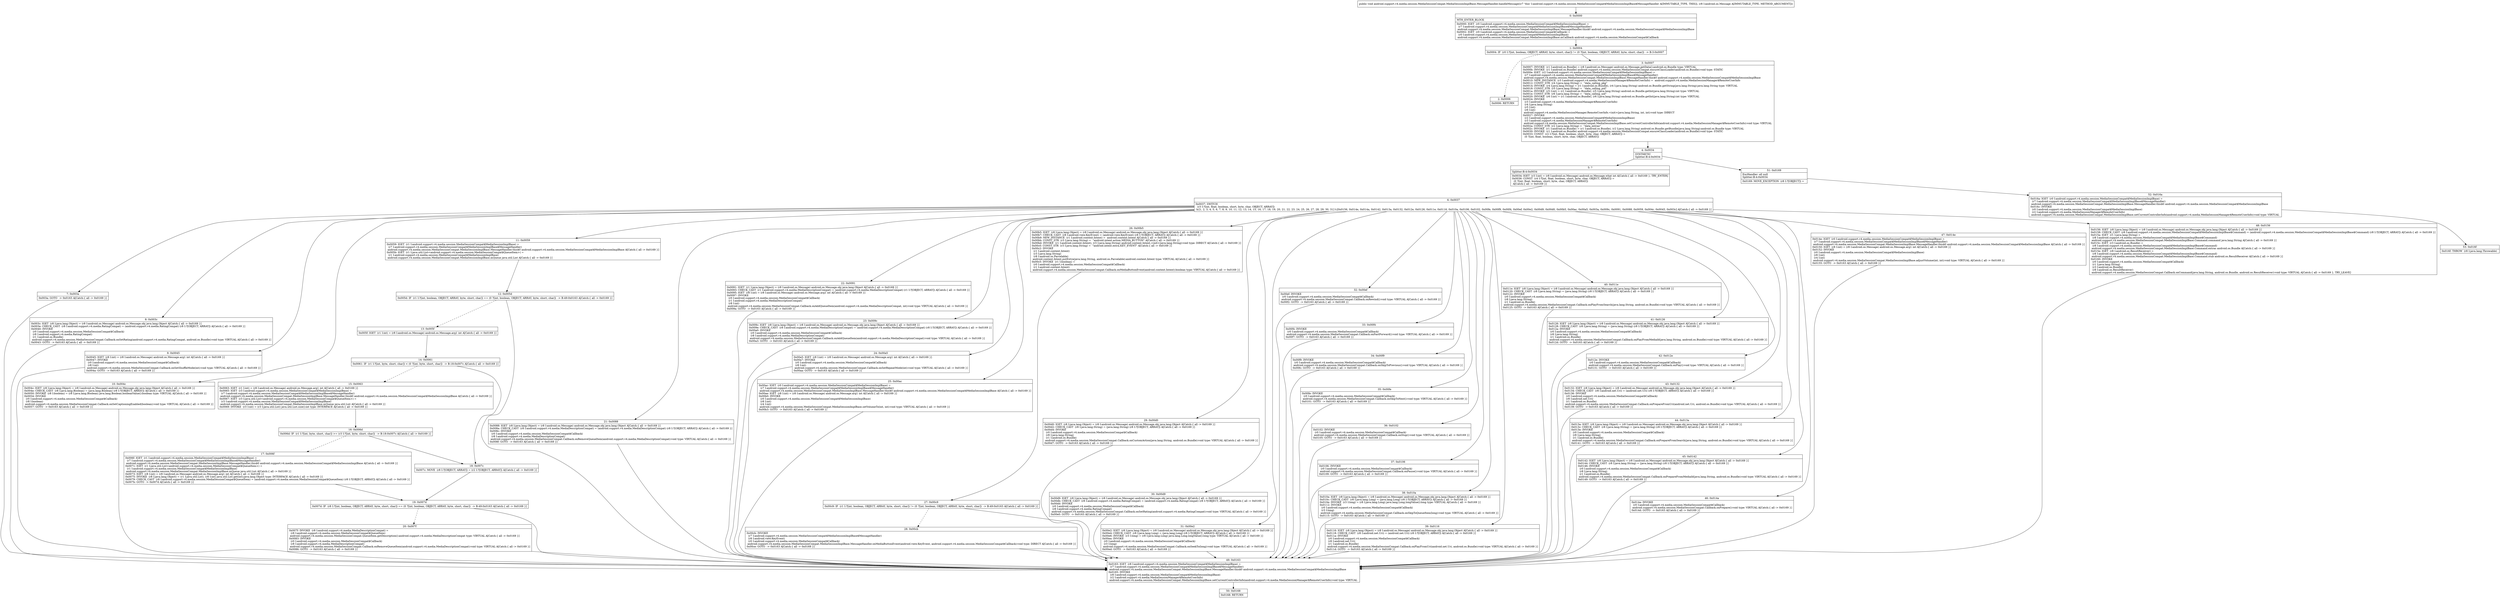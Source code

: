 digraph "CFG forandroid.support.v4.media.session.MediaSessionCompat.MediaSessionImplBase.MessageHandler.handleMessage(Landroid\/os\/Message;)V" {
Node_0 [shape=record,label="{0\:\ 0x0000|MTH_ENTER_BLOCK\l|0x0000: IGET  (r0 I:android.support.v4.media.session.MediaSessionCompat$MediaSessionImplBase) = \l  (r7 I:android.support.v4.media.session.MediaSessionCompat$MediaSessionImplBase$MessageHandler)\l android.support.v4.media.session.MediaSessionCompat.MediaSessionImplBase.MessageHandler.this$0 android.support.v4.media.session.MediaSessionCompat$MediaSessionImplBase \l0x0002: IGET  (r0 I:android.support.v4.media.session.MediaSessionCompat$Callback) = \l  (r0 I:android.support.v4.media.session.MediaSessionCompat$MediaSessionImplBase)\l android.support.v4.media.session.MediaSessionCompat.MediaSessionImplBase.mCallback android.support.v4.media.session.MediaSessionCompat$Callback \l}"];
Node_1 [shape=record,label="{1\:\ 0x0004|0x0004: IF  (r0 I:?[int, boolean, OBJECT, ARRAY, byte, short, char]) != (0 ?[int, boolean, OBJECT, ARRAY, byte, short, char])  \-\> B:3:0x0007 \l}"];
Node_2 [shape=record,label="{2\:\ 0x0006|0x0006: RETURN   \l}"];
Node_3 [shape=record,label="{3\:\ 0x0007|0x0007: INVOKE  (r1 I:android.os.Bundle) = (r8 I:android.os.Message) android.os.Message.getData():android.os.Bundle type: VIRTUAL \l0x000b: INVOKE  (r1 I:android.os.Bundle) android.support.v4.media.session.MediaSessionCompat.ensureClassLoader(android.os.Bundle):void type: STATIC \l0x000e: IGET  (r2 I:android.support.v4.media.session.MediaSessionCompat$MediaSessionImplBase) = \l  (r7 I:android.support.v4.media.session.MediaSessionCompat$MediaSessionImplBase$MessageHandler)\l android.support.v4.media.session.MediaSessionCompat.MediaSessionImplBase.MessageHandler.this$0 android.support.v4.media.session.MediaSessionCompat$MediaSessionImplBase \l0x0010: NEW_INSTANCE  (r3 I:android.support.v4.media.MediaSessionManager$RemoteUserInfo) =  android.support.v4.media.MediaSessionManager$RemoteUserInfo \l0x0012: CONST_STR  (r4 I:java.lang.String) =  \"data_calling_pkg\" \l0x0014: INVOKE  (r4 I:java.lang.String) = (r1 I:android.os.Bundle), (r4 I:java.lang.String) android.os.Bundle.getString(java.lang.String):java.lang.String type: VIRTUAL \l0x0018: CONST_STR  (r5 I:java.lang.String) =  \"data_calling_pid\" \l0x001a: INVOKE  (r5 I:int) = (r1 I:android.os.Bundle), (r5 I:java.lang.String) android.os.Bundle.getInt(java.lang.String):int type: VIRTUAL \l0x001e: CONST_STR  (r6 I:java.lang.String) =  \"data_calling_uid\" \l0x0020: INVOKE  (r6 I:int) = (r1 I:android.os.Bundle), (r6 I:java.lang.String) android.os.Bundle.getInt(java.lang.String):int type: VIRTUAL \l0x0024: INVOKE  \l  (r3 I:android.support.v4.media.MediaSessionManager$RemoteUserInfo)\l  (r4 I:java.lang.String)\l  (r5 I:int)\l  (r6 I:int)\l android.support.v4.media.MediaSessionManager.RemoteUserInfo.\<init\>(java.lang.String, int, int):void type: DIRECT \l0x0027: INVOKE  \l  (r2 I:android.support.v4.media.session.MediaSessionCompat$MediaSessionImplBase)\l  (r3 I:android.support.v4.media.MediaSessionManager$RemoteUserInfo)\l android.support.v4.media.session.MediaSessionCompat.MediaSessionImplBase.setCurrentControllerInfo(android.support.v4.media.MediaSessionManager$RemoteUserInfo):void type: VIRTUAL \l0x002a: CONST_STR  (r2 I:java.lang.String) =  \"data_extras\" \l0x002c: INVOKE  (r1 I:android.os.Bundle) = (r1 I:android.os.Bundle), (r2 I:java.lang.String) android.os.Bundle.getBundle(java.lang.String):android.os.Bundle type: VIRTUAL \l0x0030: INVOKE  (r1 I:android.os.Bundle) android.support.v4.media.session.MediaSessionCompat.ensureClassLoader(android.os.Bundle):void type: STATIC \l0x0033: CONST  (r2 I:?[int, float, boolean, short, byte, char, OBJECT, ARRAY]) = \l  (0 ?[int, float, boolean, short, byte, char, OBJECT, ARRAY])\l \l}"];
Node_4 [shape=record,label="{4\:\ 0x0034|SYNTHETIC\lSplitter:B:4:0x0034\l}"];
Node_5 [shape=record,label="{5\:\ ?|Splitter:B:4:0x0034\l|0x0034: IGET  (r3 I:int) = (r8 I:android.os.Message) android.os.Message.what int A[Catch:\{ all \-\> 0x0169 \}, TRY_ENTER]\l0x0036: CONST  (r4 I:?[int, float, boolean, short, byte, char, OBJECT, ARRAY]) = \l  (0 ?[int, float, boolean, short, byte, char, OBJECT, ARRAY])\l A[Catch:\{ all \-\> 0x0169 \}]\l}"];
Node_6 [shape=record,label="{6\:\ 0x0037|0x0037: SWITCH  \l  (r3 I:?[int, float, boolean, short, byte, char, OBJECT, ARRAY])\l k:[1, 2, 3, 4, 5, 6, 7, 8, 9, 10, 11, 12, 13, 14, 15, 16, 17, 18, 19, 20, 21, 22, 23, 24, 25, 26, 27, 28, 29, 30, 31] t:[0x0156, 0x014e, 0x014a, 0x0142, 0x013a, 0x0132, 0x012e, 0x0126, 0x011e, 0x0116, 0x010a, 0x0106, 0x0102, 0x00fe, 0x00f9, 0x00f4, 0x00ef, 0x00e2, 0x00d9, 0x00d0, 0x00b5, 0x00ac, 0x00a5, 0x003a, 0x009c, 0x0091, 0x0088, 0x0059, 0x004c, 0x0045, 0x003c] A[Catch:\{ all \-\> 0x0169 \}]\l}"];
Node_7 [shape=record,label="{7\:\ 0x003a|0x003a: GOTO  \-\> 0x0163 A[Catch:\{ all \-\> 0x0169 \}]\l}"];
Node_8 [shape=record,label="{8\:\ 0x003c|0x003c: IGET  (r8 I:java.lang.Object) = (r8 I:android.os.Message) android.os.Message.obj java.lang.Object A[Catch:\{ all \-\> 0x0169 \}]\l0x003e: CHECK_CAST  (r8 I:android.support.v4.media.RatingCompat) = (android.support.v4.media.RatingCompat) (r8 I:?[OBJECT, ARRAY]) A[Catch:\{ all \-\> 0x0169 \}]\l0x0040: INVOKE  \l  (r0 I:android.support.v4.media.session.MediaSessionCompat$Callback)\l  (r8 I:android.support.v4.media.RatingCompat)\l  (r1 I:android.os.Bundle)\l android.support.v4.media.session.MediaSessionCompat.Callback.onSetRating(android.support.v4.media.RatingCompat, android.os.Bundle):void type: VIRTUAL A[Catch:\{ all \-\> 0x0169 \}]\l0x0043: GOTO  \-\> 0x0163 A[Catch:\{ all \-\> 0x0169 \}]\l}"];
Node_9 [shape=record,label="{9\:\ 0x0045|0x0045: IGET  (r8 I:int) = (r8 I:android.os.Message) android.os.Message.arg1 int A[Catch:\{ all \-\> 0x0169 \}]\l0x0047: INVOKE  \l  (r0 I:android.support.v4.media.session.MediaSessionCompat$Callback)\l  (r8 I:int)\l android.support.v4.media.session.MediaSessionCompat.Callback.onSetShuffleMode(int):void type: VIRTUAL A[Catch:\{ all \-\> 0x0169 \}]\l0x004a: GOTO  \-\> 0x0163 A[Catch:\{ all \-\> 0x0169 \}]\l}"];
Node_10 [shape=record,label="{10\:\ 0x004c|0x004c: IGET  (r8 I:java.lang.Object) = (r8 I:android.os.Message) android.os.Message.obj java.lang.Object A[Catch:\{ all \-\> 0x0169 \}]\l0x004e: CHECK_CAST  (r8 I:java.lang.Boolean) = (java.lang.Boolean) (r8 I:?[OBJECT, ARRAY]) A[Catch:\{ all \-\> 0x0169 \}]\l0x0050: INVOKE  (r8 I:boolean) = (r8 I:java.lang.Boolean) java.lang.Boolean.booleanValue():boolean type: VIRTUAL A[Catch:\{ all \-\> 0x0169 \}]\l0x0054: INVOKE  \l  (r0 I:android.support.v4.media.session.MediaSessionCompat$Callback)\l  (r8 I:boolean)\l android.support.v4.media.session.MediaSessionCompat.Callback.onSetCaptioningEnabled(boolean):void type: VIRTUAL A[Catch:\{ all \-\> 0x0169 \}]\l0x0057: GOTO  \-\> 0x0163 A[Catch:\{ all \-\> 0x0169 \}]\l}"];
Node_11 [shape=record,label="{11\:\ 0x0059|0x0059: IGET  (r1 I:android.support.v4.media.session.MediaSessionCompat$MediaSessionImplBase) = \l  (r7 I:android.support.v4.media.session.MediaSessionCompat$MediaSessionImplBase$MessageHandler)\l android.support.v4.media.session.MediaSessionCompat.MediaSessionImplBase.MessageHandler.this$0 android.support.v4.media.session.MediaSessionCompat$MediaSessionImplBase A[Catch:\{ all \-\> 0x0169 \}]\l0x005b: IGET  (r1 I:java.util.List\<android.support.v4.media.session.MediaSessionCompat$QueueItem\>) = \l  (r1 I:android.support.v4.media.session.MediaSessionCompat$MediaSessionImplBase)\l android.support.v4.media.session.MediaSessionCompat.MediaSessionImplBase.mQueue java.util.List A[Catch:\{ all \-\> 0x0169 \}]\l}"];
Node_12 [shape=record,label="{12\:\ 0x005d|0x005d: IF  (r1 I:?[int, boolean, OBJECT, ARRAY, byte, short, char]) == (0 ?[int, boolean, OBJECT, ARRAY, byte, short, char])  \-\> B:49:0x0163 A[Catch:\{ all \-\> 0x0169 \}]\l}"];
Node_13 [shape=record,label="{13\:\ 0x005f|0x005f: IGET  (r1 I:int) = (r8 I:android.os.Message) android.os.Message.arg1 int A[Catch:\{ all \-\> 0x0169 \}]\l}"];
Node_14 [shape=record,label="{14\:\ 0x0061|0x0061: IF  (r1 I:?[int, byte, short, char]) \< (0 ?[int, byte, short, char])  \-\> B:18:0x007c A[Catch:\{ all \-\> 0x0169 \}]\l}"];
Node_15 [shape=record,label="{15\:\ 0x0063|0x0063: IGET  (r1 I:int) = (r8 I:android.os.Message) android.os.Message.arg1 int A[Catch:\{ all \-\> 0x0169 \}]\l0x0065: IGET  (r3 I:android.support.v4.media.session.MediaSessionCompat$MediaSessionImplBase) = \l  (r7 I:android.support.v4.media.session.MediaSessionCompat$MediaSessionImplBase$MessageHandler)\l android.support.v4.media.session.MediaSessionCompat.MediaSessionImplBase.MessageHandler.this$0 android.support.v4.media.session.MediaSessionCompat$MediaSessionImplBase A[Catch:\{ all \-\> 0x0169 \}]\l0x0067: IGET  (r3 I:java.util.List\<android.support.v4.media.session.MediaSessionCompat$QueueItem\>) = \l  (r3 I:android.support.v4.media.session.MediaSessionCompat$MediaSessionImplBase)\l android.support.v4.media.session.MediaSessionCompat.MediaSessionImplBase.mQueue java.util.List A[Catch:\{ all \-\> 0x0169 \}]\l0x0069: INVOKE  (r3 I:int) = (r3 I:java.util.List) java.util.List.size():int type: INTERFACE A[Catch:\{ all \-\> 0x0169 \}]\l}"];
Node_16 [shape=record,label="{16\:\ 0x006d|0x006d: IF  (r1 I:?[int, byte, short, char]) \>= (r3 I:?[int, byte, short, char])  \-\> B:18:0x007c A[Catch:\{ all \-\> 0x0169 \}]\l}"];
Node_17 [shape=record,label="{17\:\ 0x006f|0x006f: IGET  (r1 I:android.support.v4.media.session.MediaSessionCompat$MediaSessionImplBase) = \l  (r7 I:android.support.v4.media.session.MediaSessionCompat$MediaSessionImplBase$MessageHandler)\l android.support.v4.media.session.MediaSessionCompat.MediaSessionImplBase.MessageHandler.this$0 android.support.v4.media.session.MediaSessionCompat$MediaSessionImplBase A[Catch:\{ all \-\> 0x0169 \}]\l0x0071: IGET  (r1 I:java.util.List\<android.support.v4.media.session.MediaSessionCompat$QueueItem\>) = \l  (r1 I:android.support.v4.media.session.MediaSessionCompat$MediaSessionImplBase)\l android.support.v4.media.session.MediaSessionCompat.MediaSessionImplBase.mQueue java.util.List A[Catch:\{ all \-\> 0x0169 \}]\l0x0073: IGET  (r8 I:int) = (r8 I:android.os.Message) android.os.Message.arg1 int A[Catch:\{ all \-\> 0x0169 \}]\l0x0075: INVOKE  (r8 I:java.lang.Object) = (r1 I:java.util.List), (r8 I:int) java.util.List.get(int):java.lang.Object type: INTERFACE A[Catch:\{ all \-\> 0x0169 \}]\l0x0079: CHECK_CAST  (r8 I:android.support.v4.media.session.MediaSessionCompat$QueueItem) = (android.support.v4.media.session.MediaSessionCompat$QueueItem) (r8 I:?[OBJECT, ARRAY]) A[Catch:\{ all \-\> 0x0169 \}]\l0x007b: GOTO  \-\> 0x007d A[Catch:\{ all \-\> 0x0169 \}]\l}"];
Node_18 [shape=record,label="{18\:\ 0x007c|0x007c: MOVE  (r8 I:?[OBJECT, ARRAY]) = (r2 I:?[OBJECT, ARRAY]) A[Catch:\{ all \-\> 0x0169 \}]\l}"];
Node_19 [shape=record,label="{19\:\ 0x007d|0x007d: IF  (r8 I:?[int, boolean, OBJECT, ARRAY, byte, short, char]) == (0 ?[int, boolean, OBJECT, ARRAY, byte, short, char])  \-\> B:49:0x0163 A[Catch:\{ all \-\> 0x0169 \}]\l}"];
Node_20 [shape=record,label="{20\:\ 0x007f|0x007f: INVOKE  (r8 I:android.support.v4.media.MediaDescriptionCompat) = \l  (r8 I:android.support.v4.media.session.MediaSessionCompat$QueueItem)\l android.support.v4.media.session.MediaSessionCompat.QueueItem.getDescription():android.support.v4.media.MediaDescriptionCompat type: VIRTUAL A[Catch:\{ all \-\> 0x0169 \}]\l0x0083: INVOKE  \l  (r0 I:android.support.v4.media.session.MediaSessionCompat$Callback)\l  (r8 I:android.support.v4.media.MediaDescriptionCompat)\l android.support.v4.media.session.MediaSessionCompat.Callback.onRemoveQueueItem(android.support.v4.media.MediaDescriptionCompat):void type: VIRTUAL A[Catch:\{ all \-\> 0x0169 \}]\l0x0086: GOTO  \-\> 0x0163 A[Catch:\{ all \-\> 0x0169 \}]\l}"];
Node_21 [shape=record,label="{21\:\ 0x0088|0x0088: IGET  (r8 I:java.lang.Object) = (r8 I:android.os.Message) android.os.Message.obj java.lang.Object A[Catch:\{ all \-\> 0x0169 \}]\l0x008a: CHECK_CAST  (r8 I:android.support.v4.media.MediaDescriptionCompat) = (android.support.v4.media.MediaDescriptionCompat) (r8 I:?[OBJECT, ARRAY]) A[Catch:\{ all \-\> 0x0169 \}]\l0x008c: INVOKE  \l  (r0 I:android.support.v4.media.session.MediaSessionCompat$Callback)\l  (r8 I:android.support.v4.media.MediaDescriptionCompat)\l android.support.v4.media.session.MediaSessionCompat.Callback.onRemoveQueueItem(android.support.v4.media.MediaDescriptionCompat):void type: VIRTUAL A[Catch:\{ all \-\> 0x0169 \}]\l0x008f: GOTO  \-\> 0x0163 A[Catch:\{ all \-\> 0x0169 \}]\l}"];
Node_22 [shape=record,label="{22\:\ 0x0091|0x0091: IGET  (r1 I:java.lang.Object) = (r8 I:android.os.Message) android.os.Message.obj java.lang.Object A[Catch:\{ all \-\> 0x0169 \}]\l0x0093: CHECK_CAST  (r1 I:android.support.v4.media.MediaDescriptionCompat) = (android.support.v4.media.MediaDescriptionCompat) (r1 I:?[OBJECT, ARRAY]) A[Catch:\{ all \-\> 0x0169 \}]\l0x0095: IGET  (r8 I:int) = (r8 I:android.os.Message) android.os.Message.arg1 int A[Catch:\{ all \-\> 0x0169 \}]\l0x0097: INVOKE  \l  (r0 I:android.support.v4.media.session.MediaSessionCompat$Callback)\l  (r1 I:android.support.v4.media.MediaDescriptionCompat)\l  (r8 I:int)\l android.support.v4.media.session.MediaSessionCompat.Callback.onAddQueueItem(android.support.v4.media.MediaDescriptionCompat, int):void type: VIRTUAL A[Catch:\{ all \-\> 0x0169 \}]\l0x009a: GOTO  \-\> 0x0163 A[Catch:\{ all \-\> 0x0169 \}]\l}"];
Node_23 [shape=record,label="{23\:\ 0x009c|0x009c: IGET  (r8 I:java.lang.Object) = (r8 I:android.os.Message) android.os.Message.obj java.lang.Object A[Catch:\{ all \-\> 0x0169 \}]\l0x009e: CHECK_CAST  (r8 I:android.support.v4.media.MediaDescriptionCompat) = (android.support.v4.media.MediaDescriptionCompat) (r8 I:?[OBJECT, ARRAY]) A[Catch:\{ all \-\> 0x0169 \}]\l0x00a0: INVOKE  \l  (r0 I:android.support.v4.media.session.MediaSessionCompat$Callback)\l  (r8 I:android.support.v4.media.MediaDescriptionCompat)\l android.support.v4.media.session.MediaSessionCompat.Callback.onAddQueueItem(android.support.v4.media.MediaDescriptionCompat):void type: VIRTUAL A[Catch:\{ all \-\> 0x0169 \}]\l0x00a3: GOTO  \-\> 0x0163 A[Catch:\{ all \-\> 0x0169 \}]\l}"];
Node_24 [shape=record,label="{24\:\ 0x00a5|0x00a5: IGET  (r8 I:int) = (r8 I:android.os.Message) android.os.Message.arg1 int A[Catch:\{ all \-\> 0x0169 \}]\l0x00a7: INVOKE  \l  (r0 I:android.support.v4.media.session.MediaSessionCompat$Callback)\l  (r8 I:int)\l android.support.v4.media.session.MediaSessionCompat.Callback.onSetRepeatMode(int):void type: VIRTUAL A[Catch:\{ all \-\> 0x0169 \}]\l0x00aa: GOTO  \-\> 0x0163 A[Catch:\{ all \-\> 0x0169 \}]\l}"];
Node_25 [shape=record,label="{25\:\ 0x00ac|0x00ac: IGET  (r0 I:android.support.v4.media.session.MediaSessionCompat$MediaSessionImplBase) = \l  (r7 I:android.support.v4.media.session.MediaSessionCompat$MediaSessionImplBase$MessageHandler)\l android.support.v4.media.session.MediaSessionCompat.MediaSessionImplBase.MessageHandler.this$0 android.support.v4.media.session.MediaSessionCompat$MediaSessionImplBase A[Catch:\{ all \-\> 0x0169 \}]\l0x00ae: IGET  (r8 I:int) = (r8 I:android.os.Message) android.os.Message.arg1 int A[Catch:\{ all \-\> 0x0169 \}]\l0x00b0: INVOKE  \l  (r0 I:android.support.v4.media.session.MediaSessionCompat$MediaSessionImplBase)\l  (r8 I:int)\l  (r4 I:int)\l android.support.v4.media.session.MediaSessionCompat.MediaSessionImplBase.setVolumeTo(int, int):void type: VIRTUAL A[Catch:\{ all \-\> 0x0169 \}]\l0x00b3: GOTO  \-\> 0x0163 A[Catch:\{ all \-\> 0x0169 \}]\l}"];
Node_26 [shape=record,label="{26\:\ 0x00b5|0x00b5: IGET  (r8 I:java.lang.Object) = (r8 I:android.os.Message) android.os.Message.obj java.lang.Object A[Catch:\{ all \-\> 0x0169 \}]\l0x00b7: CHECK_CAST  (r8 I:android.view.KeyEvent) = (android.view.KeyEvent) (r8 I:?[OBJECT, ARRAY]) A[Catch:\{ all \-\> 0x0169 \}]\l0x00b9: NEW_INSTANCE  (r1 I:android.content.Intent) =  android.content.Intent A[Catch:\{ all \-\> 0x0169 \}]\l0x00bb: CONST_STR  (r3 I:java.lang.String) =  \"android.intent.action.MEDIA_BUTTON\" A[Catch:\{ all \-\> 0x0169 \}]\l0x00bd: INVOKE  (r1 I:android.content.Intent), (r3 I:java.lang.String) android.content.Intent.\<init\>(java.lang.String):void type: DIRECT A[Catch:\{ all \-\> 0x0169 \}]\l0x00c0: CONST_STR  (r3 I:java.lang.String) =  \"android.intent.extra.KEY_EVENT\" A[Catch:\{ all \-\> 0x0169 \}]\l0x00c2: INVOKE  \l  (r1 I:android.content.Intent)\l  (r3 I:java.lang.String)\l  (r8 I:android.os.Parcelable)\l android.content.Intent.putExtra(java.lang.String, android.os.Parcelable):android.content.Intent type: VIRTUAL A[Catch:\{ all \-\> 0x0169 \}]\l0x00c5: INVOKE  (r1 I:boolean) = \l  (r0 I:android.support.v4.media.session.MediaSessionCompat$Callback)\l  (r1 I:android.content.Intent)\l android.support.v4.media.session.MediaSessionCompat.Callback.onMediaButtonEvent(android.content.Intent):boolean type: VIRTUAL A[Catch:\{ all \-\> 0x0169 \}]\l}"];
Node_27 [shape=record,label="{27\:\ 0x00c9|0x00c9: IF  (r1 I:?[int, boolean, OBJECT, ARRAY, byte, short, char]) != (0 ?[int, boolean, OBJECT, ARRAY, byte, short, char])  \-\> B:49:0x0163 A[Catch:\{ all \-\> 0x0169 \}]\l}"];
Node_28 [shape=record,label="{28\:\ 0x00cb|0x00cb: INVOKE  \l  (r7 I:android.support.v4.media.session.MediaSessionCompat$MediaSessionImplBase$MessageHandler)\l  (r8 I:android.view.KeyEvent)\l  (r0 I:android.support.v4.media.session.MediaSessionCompat$Callback)\l android.support.v4.media.session.MediaSessionCompat.MediaSessionImplBase.MessageHandler.onMediaButtonEvent(android.view.KeyEvent, android.support.v4.media.session.MediaSessionCompat$Callback):void type: DIRECT A[Catch:\{ all \-\> 0x0169 \}]\l0x00ce: GOTO  \-\> 0x0163 A[Catch:\{ all \-\> 0x0169 \}]\l}"];
Node_29 [shape=record,label="{29\:\ 0x00d0|0x00d0: IGET  (r8 I:java.lang.Object) = (r8 I:android.os.Message) android.os.Message.obj java.lang.Object A[Catch:\{ all \-\> 0x0169 \}]\l0x00d2: CHECK_CAST  (r8 I:java.lang.String) = (java.lang.String) (r8 I:?[OBJECT, ARRAY]) A[Catch:\{ all \-\> 0x0169 \}]\l0x00d4: INVOKE  \l  (r0 I:android.support.v4.media.session.MediaSessionCompat$Callback)\l  (r8 I:java.lang.String)\l  (r1 I:android.os.Bundle)\l android.support.v4.media.session.MediaSessionCompat.Callback.onCustomAction(java.lang.String, android.os.Bundle):void type: VIRTUAL A[Catch:\{ all \-\> 0x0169 \}]\l0x00d7: GOTO  \-\> 0x0163 A[Catch:\{ all \-\> 0x0169 \}]\l}"];
Node_30 [shape=record,label="{30\:\ 0x00d9|0x00d9: IGET  (r8 I:java.lang.Object) = (r8 I:android.os.Message) android.os.Message.obj java.lang.Object A[Catch:\{ all \-\> 0x0169 \}]\l0x00db: CHECK_CAST  (r8 I:android.support.v4.media.RatingCompat) = (android.support.v4.media.RatingCompat) (r8 I:?[OBJECT, ARRAY]) A[Catch:\{ all \-\> 0x0169 \}]\l0x00dd: INVOKE  \l  (r0 I:android.support.v4.media.session.MediaSessionCompat$Callback)\l  (r8 I:android.support.v4.media.RatingCompat)\l android.support.v4.media.session.MediaSessionCompat.Callback.onSetRating(android.support.v4.media.RatingCompat):void type: VIRTUAL A[Catch:\{ all \-\> 0x0169 \}]\l0x00e0: GOTO  \-\> 0x0163 A[Catch:\{ all \-\> 0x0169 \}]\l}"];
Node_31 [shape=record,label="{31\:\ 0x00e2|0x00e2: IGET  (r8 I:java.lang.Object) = (r8 I:android.os.Message) android.os.Message.obj java.lang.Object A[Catch:\{ all \-\> 0x0169 \}]\l0x00e4: CHECK_CAST  (r8 I:java.lang.Long) = (java.lang.Long) (r8 I:?[OBJECT, ARRAY]) A[Catch:\{ all \-\> 0x0169 \}]\l0x00e6: INVOKE  (r3 I:long) = (r8 I:java.lang.Long) java.lang.Long.longValue():long type: VIRTUAL A[Catch:\{ all \-\> 0x0169 \}]\l0x00ea: INVOKE  \l  (r0 I:android.support.v4.media.session.MediaSessionCompat$Callback)\l  (r3 I:long)\l android.support.v4.media.session.MediaSessionCompat.Callback.onSeekTo(long):void type: VIRTUAL A[Catch:\{ all \-\> 0x0169 \}]\l0x00ed: GOTO  \-\> 0x0163 A[Catch:\{ all \-\> 0x0169 \}]\l}"];
Node_32 [shape=record,label="{32\:\ 0x00ef|0x00ef: INVOKE  \l  (r0 I:android.support.v4.media.session.MediaSessionCompat$Callback)\l android.support.v4.media.session.MediaSessionCompat.Callback.onRewind():void type: VIRTUAL A[Catch:\{ all \-\> 0x0169 \}]\l0x00f2: GOTO  \-\> 0x0163 A[Catch:\{ all \-\> 0x0169 \}]\l}"];
Node_33 [shape=record,label="{33\:\ 0x00f4|0x00f4: INVOKE  \l  (r0 I:android.support.v4.media.session.MediaSessionCompat$Callback)\l android.support.v4.media.session.MediaSessionCompat.Callback.onFastForward():void type: VIRTUAL A[Catch:\{ all \-\> 0x0169 \}]\l0x00f7: GOTO  \-\> 0x0163 A[Catch:\{ all \-\> 0x0169 \}]\l}"];
Node_34 [shape=record,label="{34\:\ 0x00f9|0x00f9: INVOKE  \l  (r0 I:android.support.v4.media.session.MediaSessionCompat$Callback)\l android.support.v4.media.session.MediaSessionCompat.Callback.onSkipToPrevious():void type: VIRTUAL A[Catch:\{ all \-\> 0x0169 \}]\l0x00fc: GOTO  \-\> 0x0163 A[Catch:\{ all \-\> 0x0169 \}]\l}"];
Node_35 [shape=record,label="{35\:\ 0x00fe|0x00fe: INVOKE  \l  (r0 I:android.support.v4.media.session.MediaSessionCompat$Callback)\l android.support.v4.media.session.MediaSessionCompat.Callback.onSkipToNext():void type: VIRTUAL A[Catch:\{ all \-\> 0x0169 \}]\l0x0101: GOTO  \-\> 0x0163 A[Catch:\{ all \-\> 0x0169 \}]\l}"];
Node_36 [shape=record,label="{36\:\ 0x0102|0x0102: INVOKE  \l  (r0 I:android.support.v4.media.session.MediaSessionCompat$Callback)\l android.support.v4.media.session.MediaSessionCompat.Callback.onStop():void type: VIRTUAL A[Catch:\{ all \-\> 0x0169 \}]\l0x0105: GOTO  \-\> 0x0163 A[Catch:\{ all \-\> 0x0169 \}]\l}"];
Node_37 [shape=record,label="{37\:\ 0x0106|0x0106: INVOKE  \l  (r0 I:android.support.v4.media.session.MediaSessionCompat$Callback)\l android.support.v4.media.session.MediaSessionCompat.Callback.onPause():void type: VIRTUAL A[Catch:\{ all \-\> 0x0169 \}]\l0x0109: GOTO  \-\> 0x0163 A[Catch:\{ all \-\> 0x0169 \}]\l}"];
Node_38 [shape=record,label="{38\:\ 0x010a|0x010a: IGET  (r8 I:java.lang.Object) = (r8 I:android.os.Message) android.os.Message.obj java.lang.Object A[Catch:\{ all \-\> 0x0169 \}]\l0x010c: CHECK_CAST  (r8 I:java.lang.Long) = (java.lang.Long) (r8 I:?[OBJECT, ARRAY]) A[Catch:\{ all \-\> 0x0169 \}]\l0x010e: INVOKE  (r3 I:long) = (r8 I:java.lang.Long) java.lang.Long.longValue():long type: VIRTUAL A[Catch:\{ all \-\> 0x0169 \}]\l0x0112: INVOKE  \l  (r0 I:android.support.v4.media.session.MediaSessionCompat$Callback)\l  (r3 I:long)\l android.support.v4.media.session.MediaSessionCompat.Callback.onSkipToQueueItem(long):void type: VIRTUAL A[Catch:\{ all \-\> 0x0169 \}]\l0x0115: GOTO  \-\> 0x0163 A[Catch:\{ all \-\> 0x0169 \}]\l}"];
Node_39 [shape=record,label="{39\:\ 0x0116|0x0116: IGET  (r8 I:java.lang.Object) = (r8 I:android.os.Message) android.os.Message.obj java.lang.Object A[Catch:\{ all \-\> 0x0169 \}]\l0x0118: CHECK_CAST  (r8 I:android.net.Uri) = (android.net.Uri) (r8 I:?[OBJECT, ARRAY]) A[Catch:\{ all \-\> 0x0169 \}]\l0x011a: INVOKE  \l  (r0 I:android.support.v4.media.session.MediaSessionCompat$Callback)\l  (r8 I:android.net.Uri)\l  (r1 I:android.os.Bundle)\l android.support.v4.media.session.MediaSessionCompat.Callback.onPlayFromUri(android.net.Uri, android.os.Bundle):void type: VIRTUAL A[Catch:\{ all \-\> 0x0169 \}]\l0x011d: GOTO  \-\> 0x0163 A[Catch:\{ all \-\> 0x0169 \}]\l}"];
Node_40 [shape=record,label="{40\:\ 0x011e|0x011e: IGET  (r8 I:java.lang.Object) = (r8 I:android.os.Message) android.os.Message.obj java.lang.Object A[Catch:\{ all \-\> 0x0169 \}]\l0x0120: CHECK_CAST  (r8 I:java.lang.String) = (java.lang.String) (r8 I:?[OBJECT, ARRAY]) A[Catch:\{ all \-\> 0x0169 \}]\l0x0122: INVOKE  \l  (r0 I:android.support.v4.media.session.MediaSessionCompat$Callback)\l  (r8 I:java.lang.String)\l  (r1 I:android.os.Bundle)\l android.support.v4.media.session.MediaSessionCompat.Callback.onPlayFromSearch(java.lang.String, android.os.Bundle):void type: VIRTUAL A[Catch:\{ all \-\> 0x0169 \}]\l0x0125: GOTO  \-\> 0x0163 A[Catch:\{ all \-\> 0x0169 \}]\l}"];
Node_41 [shape=record,label="{41\:\ 0x0126|0x0126: IGET  (r8 I:java.lang.Object) = (r8 I:android.os.Message) android.os.Message.obj java.lang.Object A[Catch:\{ all \-\> 0x0169 \}]\l0x0128: CHECK_CAST  (r8 I:java.lang.String) = (java.lang.String) (r8 I:?[OBJECT, ARRAY]) A[Catch:\{ all \-\> 0x0169 \}]\l0x012a: INVOKE  \l  (r0 I:android.support.v4.media.session.MediaSessionCompat$Callback)\l  (r8 I:java.lang.String)\l  (r1 I:android.os.Bundle)\l android.support.v4.media.session.MediaSessionCompat.Callback.onPlayFromMediaId(java.lang.String, android.os.Bundle):void type: VIRTUAL A[Catch:\{ all \-\> 0x0169 \}]\l0x012d: GOTO  \-\> 0x0163 A[Catch:\{ all \-\> 0x0169 \}]\l}"];
Node_42 [shape=record,label="{42\:\ 0x012e|0x012e: INVOKE  \l  (r0 I:android.support.v4.media.session.MediaSessionCompat$Callback)\l android.support.v4.media.session.MediaSessionCompat.Callback.onPlay():void type: VIRTUAL A[Catch:\{ all \-\> 0x0169 \}]\l0x0131: GOTO  \-\> 0x0163 A[Catch:\{ all \-\> 0x0169 \}]\l}"];
Node_43 [shape=record,label="{43\:\ 0x0132|0x0132: IGET  (r8 I:java.lang.Object) = (r8 I:android.os.Message) android.os.Message.obj java.lang.Object A[Catch:\{ all \-\> 0x0169 \}]\l0x0134: CHECK_CAST  (r8 I:android.net.Uri) = (android.net.Uri) (r8 I:?[OBJECT, ARRAY]) A[Catch:\{ all \-\> 0x0169 \}]\l0x0136: INVOKE  \l  (r0 I:android.support.v4.media.session.MediaSessionCompat$Callback)\l  (r8 I:android.net.Uri)\l  (r1 I:android.os.Bundle)\l android.support.v4.media.session.MediaSessionCompat.Callback.onPrepareFromUri(android.net.Uri, android.os.Bundle):void type: VIRTUAL A[Catch:\{ all \-\> 0x0169 \}]\l0x0139: GOTO  \-\> 0x0163 A[Catch:\{ all \-\> 0x0169 \}]\l}"];
Node_44 [shape=record,label="{44\:\ 0x013a|0x013a: IGET  (r8 I:java.lang.Object) = (r8 I:android.os.Message) android.os.Message.obj java.lang.Object A[Catch:\{ all \-\> 0x0169 \}]\l0x013c: CHECK_CAST  (r8 I:java.lang.String) = (java.lang.String) (r8 I:?[OBJECT, ARRAY]) A[Catch:\{ all \-\> 0x0169 \}]\l0x013e: INVOKE  \l  (r0 I:android.support.v4.media.session.MediaSessionCompat$Callback)\l  (r8 I:java.lang.String)\l  (r1 I:android.os.Bundle)\l android.support.v4.media.session.MediaSessionCompat.Callback.onPrepareFromSearch(java.lang.String, android.os.Bundle):void type: VIRTUAL A[Catch:\{ all \-\> 0x0169 \}]\l0x0141: GOTO  \-\> 0x0163 A[Catch:\{ all \-\> 0x0169 \}]\l}"];
Node_45 [shape=record,label="{45\:\ 0x0142|0x0142: IGET  (r8 I:java.lang.Object) = (r8 I:android.os.Message) android.os.Message.obj java.lang.Object A[Catch:\{ all \-\> 0x0169 \}]\l0x0144: CHECK_CAST  (r8 I:java.lang.String) = (java.lang.String) (r8 I:?[OBJECT, ARRAY]) A[Catch:\{ all \-\> 0x0169 \}]\l0x0146: INVOKE  \l  (r0 I:android.support.v4.media.session.MediaSessionCompat$Callback)\l  (r8 I:java.lang.String)\l  (r1 I:android.os.Bundle)\l android.support.v4.media.session.MediaSessionCompat.Callback.onPrepareFromMediaId(java.lang.String, android.os.Bundle):void type: VIRTUAL A[Catch:\{ all \-\> 0x0169 \}]\l0x0149: GOTO  \-\> 0x0163 A[Catch:\{ all \-\> 0x0169 \}]\l}"];
Node_46 [shape=record,label="{46\:\ 0x014a|0x014a: INVOKE  \l  (r0 I:android.support.v4.media.session.MediaSessionCompat$Callback)\l android.support.v4.media.session.MediaSessionCompat.Callback.onPrepare():void type: VIRTUAL A[Catch:\{ all \-\> 0x0169 \}]\l0x014d: GOTO  \-\> 0x0163 A[Catch:\{ all \-\> 0x0169 \}]\l}"];
Node_47 [shape=record,label="{47\:\ 0x014e|0x014e: IGET  (r0 I:android.support.v4.media.session.MediaSessionCompat$MediaSessionImplBase) = \l  (r7 I:android.support.v4.media.session.MediaSessionCompat$MediaSessionImplBase$MessageHandler)\l android.support.v4.media.session.MediaSessionCompat.MediaSessionImplBase.MessageHandler.this$0 android.support.v4.media.session.MediaSessionCompat$MediaSessionImplBase A[Catch:\{ all \-\> 0x0169 \}]\l0x0150: IGET  (r8 I:int) = (r8 I:android.os.Message) android.os.Message.arg1 int A[Catch:\{ all \-\> 0x0169 \}]\l0x0152: INVOKE  \l  (r0 I:android.support.v4.media.session.MediaSessionCompat$MediaSessionImplBase)\l  (r8 I:int)\l  (r4 I:int)\l android.support.v4.media.session.MediaSessionCompat.MediaSessionImplBase.adjustVolume(int, int):void type: VIRTUAL A[Catch:\{ all \-\> 0x0169 \}]\l0x0155: GOTO  \-\> 0x0163 A[Catch:\{ all \-\> 0x0169 \}]\l}"];
Node_48 [shape=record,label="{48\:\ 0x0156|0x0156: IGET  (r8 I:java.lang.Object) = (r8 I:android.os.Message) android.os.Message.obj java.lang.Object A[Catch:\{ all \-\> 0x0169 \}]\l0x0158: CHECK_CAST  (r8 I:android.support.v4.media.session.MediaSessionCompat$MediaSessionImplBase$Command) = (android.support.v4.media.session.MediaSessionCompat$MediaSessionImplBase$Command) (r8 I:?[OBJECT, ARRAY]) A[Catch:\{ all \-\> 0x0169 \}]\l0x015a: IGET  (r1 I:java.lang.String) = \l  (r8 I:android.support.v4.media.session.MediaSessionCompat$MediaSessionImplBase$Command)\l android.support.v4.media.session.MediaSessionCompat.MediaSessionImplBase.Command.command java.lang.String A[Catch:\{ all \-\> 0x0169 \}]\l0x015c: IGET  (r3 I:android.os.Bundle) = \l  (r8 I:android.support.v4.media.session.MediaSessionCompat$MediaSessionImplBase$Command)\l android.support.v4.media.session.MediaSessionCompat.MediaSessionImplBase.Command.extras android.os.Bundle A[Catch:\{ all \-\> 0x0169 \}]\l0x015e: IGET  (r8 I:android.os.ResultReceiver) = \l  (r8 I:android.support.v4.media.session.MediaSessionCompat$MediaSessionImplBase$Command)\l android.support.v4.media.session.MediaSessionCompat.MediaSessionImplBase.Command.stub android.os.ResultReceiver A[Catch:\{ all \-\> 0x0169 \}]\l0x0160: INVOKE  \l  (r0 I:android.support.v4.media.session.MediaSessionCompat$Callback)\l  (r1 I:java.lang.String)\l  (r3 I:android.os.Bundle)\l  (r8 I:android.os.ResultReceiver)\l android.support.v4.media.session.MediaSessionCompat.Callback.onCommand(java.lang.String, android.os.Bundle, android.os.ResultReceiver):void type: VIRTUAL A[Catch:\{ all \-\> 0x0169 \}, TRY_LEAVE]\l}"];
Node_49 [shape=record,label="{49\:\ 0x0163|0x0163: IGET  (r8 I:android.support.v4.media.session.MediaSessionCompat$MediaSessionImplBase) = \l  (r7 I:android.support.v4.media.session.MediaSessionCompat$MediaSessionImplBase$MessageHandler)\l android.support.v4.media.session.MediaSessionCompat.MediaSessionImplBase.MessageHandler.this$0 android.support.v4.media.session.MediaSessionCompat$MediaSessionImplBase \l0x0165: INVOKE  \l  (r8 I:android.support.v4.media.session.MediaSessionCompat$MediaSessionImplBase)\l  (r2 I:android.support.v4.media.MediaSessionManager$RemoteUserInfo)\l android.support.v4.media.session.MediaSessionCompat.MediaSessionImplBase.setCurrentControllerInfo(android.support.v4.media.MediaSessionManager$RemoteUserInfo):void type: VIRTUAL \l}"];
Node_50 [shape=record,label="{50\:\ 0x0168|0x0168: RETURN   \l}"];
Node_51 [shape=record,label="{51\:\ 0x0169|ExcHandler: all null\lSplitter:B:4:0x0034\l|0x0169: MOVE_EXCEPTION  (r8 I:?[OBJECT]) =  \l}"];
Node_52 [shape=record,label="{52\:\ 0x016a|0x016a: IGET  (r0 I:android.support.v4.media.session.MediaSessionCompat$MediaSessionImplBase) = \l  (r7 I:android.support.v4.media.session.MediaSessionCompat$MediaSessionImplBase$MessageHandler)\l android.support.v4.media.session.MediaSessionCompat.MediaSessionImplBase.MessageHandler.this$0 android.support.v4.media.session.MediaSessionCompat$MediaSessionImplBase \l0x016c: INVOKE  \l  (r0 I:android.support.v4.media.session.MediaSessionCompat$MediaSessionImplBase)\l  (r2 I:android.support.v4.media.MediaSessionManager$RemoteUserInfo)\l android.support.v4.media.session.MediaSessionCompat.MediaSessionImplBase.setCurrentControllerInfo(android.support.v4.media.MediaSessionManager$RemoteUserInfo):void type: VIRTUAL \l}"];
Node_53 [shape=record,label="{53\:\ 0x016f|0x016f: THROW  (r8 I:java.lang.Throwable) \l}"];
MethodNode[shape=record,label="{public void android.support.v4.media.session.MediaSessionCompat.MediaSessionImplBase.MessageHandler.handleMessage((r7 'this' I:android.support.v4.media.session.MediaSessionCompat$MediaSessionImplBase$MessageHandler A[IMMUTABLE_TYPE, THIS]), (r8 I:android.os.Message A[IMMUTABLE_TYPE, METHOD_ARGUMENT])) }"];
MethodNode -> Node_0;
Node_0 -> Node_1;
Node_1 -> Node_2[style=dashed];
Node_1 -> Node_3;
Node_3 -> Node_4;
Node_4 -> Node_5;
Node_4 -> Node_51;
Node_5 -> Node_6;
Node_6 -> Node_7;
Node_6 -> Node_8;
Node_6 -> Node_9;
Node_6 -> Node_10;
Node_6 -> Node_11;
Node_6 -> Node_21;
Node_6 -> Node_22;
Node_6 -> Node_23;
Node_6 -> Node_24;
Node_6 -> Node_25;
Node_6 -> Node_26;
Node_6 -> Node_29;
Node_6 -> Node_30;
Node_6 -> Node_31;
Node_6 -> Node_32;
Node_6 -> Node_33;
Node_6 -> Node_34;
Node_6 -> Node_35;
Node_6 -> Node_36;
Node_6 -> Node_37;
Node_6 -> Node_38;
Node_6 -> Node_39;
Node_6 -> Node_40;
Node_6 -> Node_41;
Node_6 -> Node_42;
Node_6 -> Node_43;
Node_6 -> Node_44;
Node_6 -> Node_45;
Node_6 -> Node_46;
Node_6 -> Node_47;
Node_6 -> Node_48;
Node_7 -> Node_49;
Node_8 -> Node_49;
Node_9 -> Node_49;
Node_10 -> Node_49;
Node_11 -> Node_12;
Node_12 -> Node_13[style=dashed];
Node_12 -> Node_49;
Node_13 -> Node_14;
Node_14 -> Node_15[style=dashed];
Node_14 -> Node_18;
Node_15 -> Node_16;
Node_16 -> Node_17[style=dashed];
Node_16 -> Node_18;
Node_17 -> Node_19;
Node_18 -> Node_19;
Node_19 -> Node_20[style=dashed];
Node_19 -> Node_49;
Node_20 -> Node_49;
Node_21 -> Node_49;
Node_22 -> Node_49;
Node_23 -> Node_49;
Node_24 -> Node_49;
Node_25 -> Node_49;
Node_26 -> Node_27;
Node_27 -> Node_28[style=dashed];
Node_27 -> Node_49;
Node_28 -> Node_49;
Node_29 -> Node_49;
Node_30 -> Node_49;
Node_31 -> Node_49;
Node_32 -> Node_49;
Node_33 -> Node_49;
Node_34 -> Node_49;
Node_35 -> Node_49;
Node_36 -> Node_49;
Node_37 -> Node_49;
Node_38 -> Node_49;
Node_39 -> Node_49;
Node_40 -> Node_49;
Node_41 -> Node_49;
Node_42 -> Node_49;
Node_43 -> Node_49;
Node_44 -> Node_49;
Node_45 -> Node_49;
Node_46 -> Node_49;
Node_47 -> Node_49;
Node_48 -> Node_49;
Node_49 -> Node_50;
Node_51 -> Node_52;
Node_52 -> Node_53;
}

